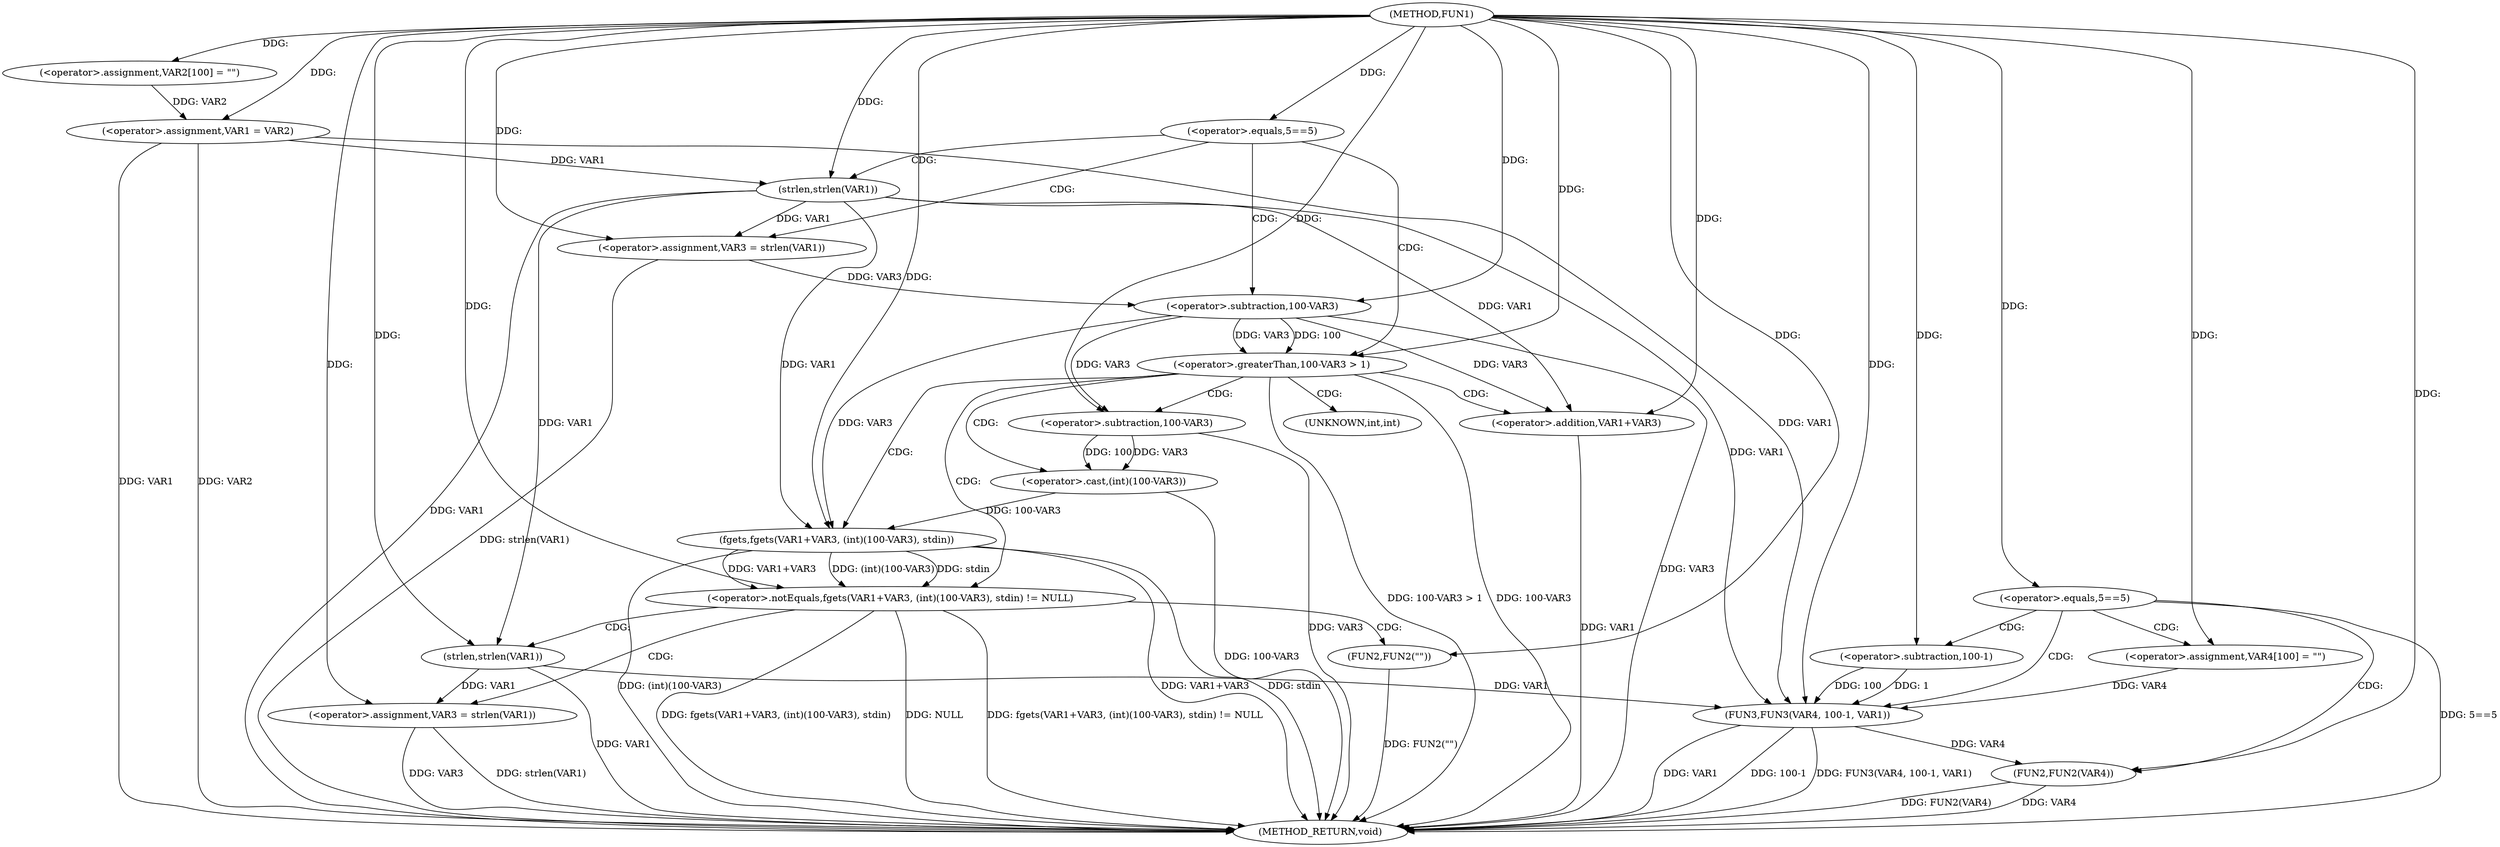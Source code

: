 digraph FUN1 {  
"1000100" [label = "(METHOD,FUN1)" ]
"1000169" [label = "(METHOD_RETURN,void)" ]
"1000104" [label = "(<operator>.assignment,VAR2[100] = \"\")" ]
"1000107" [label = "(<operator>.assignment,VAR1 = VAR2)" ]
"1000111" [label = "(<operator>.equals,5==5)" ]
"1000117" [label = "(<operator>.assignment,VAR3 = strlen(VAR1))" ]
"1000119" [label = "(strlen,strlen(VAR1))" ]
"1000122" [label = "(<operator>.greaterThan,100-VAR3 > 1)" ]
"1000123" [label = "(<operator>.subtraction,100-VAR3)" ]
"1000129" [label = "(<operator>.notEquals,fgets(VAR1+VAR3, (int)(100-VAR3), stdin) != NULL)" ]
"1000130" [label = "(fgets,fgets(VAR1+VAR3, (int)(100-VAR3), stdin))" ]
"1000131" [label = "(<operator>.addition,VAR1+VAR3)" ]
"1000134" [label = "(<operator>.cast,(int)(100-VAR3))" ]
"1000136" [label = "(<operator>.subtraction,100-VAR3)" ]
"1000142" [label = "(<operator>.assignment,VAR3 = strlen(VAR1))" ]
"1000144" [label = "(strlen,strlen(VAR1))" ]
"1000149" [label = "(FUN2,FUN2(\"\"))" ]
"1000152" [label = "(<operator>.equals,5==5)" ]
"1000158" [label = "(<operator>.assignment,VAR4[100] = \"\")" ]
"1000161" [label = "(FUN3,FUN3(VAR4, 100-1, VAR1))" ]
"1000163" [label = "(<operator>.subtraction,100-1)" ]
"1000167" [label = "(FUN2,FUN2(VAR4))" ]
"1000135" [label = "(UNKNOWN,int,int)" ]
  "1000123" -> "1000169"  [ label = "DDG: VAR3"] 
  "1000107" -> "1000169"  [ label = "DDG: VAR1"] 
  "1000149" -> "1000169"  [ label = "DDG: FUN2(\"\")"] 
  "1000119" -> "1000169"  [ label = "DDG: VAR1"] 
  "1000136" -> "1000169"  [ label = "DDG: VAR3"] 
  "1000117" -> "1000169"  [ label = "DDG: strlen(VAR1)"] 
  "1000161" -> "1000169"  [ label = "DDG: 100-1"] 
  "1000161" -> "1000169"  [ label = "DDG: FUN3(VAR4, 100-1, VAR1)"] 
  "1000107" -> "1000169"  [ label = "DDG: VAR2"] 
  "1000130" -> "1000169"  [ label = "DDG: VAR1+VAR3"] 
  "1000167" -> "1000169"  [ label = "DDG: VAR4"] 
  "1000129" -> "1000169"  [ label = "DDG: fgets(VAR1+VAR3, (int)(100-VAR3), stdin)"] 
  "1000122" -> "1000169"  [ label = "DDG: 100-VAR3"] 
  "1000131" -> "1000169"  [ label = "DDG: VAR1"] 
  "1000130" -> "1000169"  [ label = "DDG: stdin"] 
  "1000161" -> "1000169"  [ label = "DDG: VAR1"] 
  "1000129" -> "1000169"  [ label = "DDG: NULL"] 
  "1000152" -> "1000169"  [ label = "DDG: 5==5"] 
  "1000129" -> "1000169"  [ label = "DDG: fgets(VAR1+VAR3, (int)(100-VAR3), stdin) != NULL"] 
  "1000142" -> "1000169"  [ label = "DDG: strlen(VAR1)"] 
  "1000167" -> "1000169"  [ label = "DDG: FUN2(VAR4)"] 
  "1000130" -> "1000169"  [ label = "DDG: (int)(100-VAR3)"] 
  "1000142" -> "1000169"  [ label = "DDG: VAR3"] 
  "1000134" -> "1000169"  [ label = "DDG: 100-VAR3"] 
  "1000122" -> "1000169"  [ label = "DDG: 100-VAR3 > 1"] 
  "1000144" -> "1000169"  [ label = "DDG: VAR1"] 
  "1000100" -> "1000104"  [ label = "DDG: "] 
  "1000104" -> "1000107"  [ label = "DDG: VAR2"] 
  "1000100" -> "1000107"  [ label = "DDG: "] 
  "1000100" -> "1000111"  [ label = "DDG: "] 
  "1000119" -> "1000117"  [ label = "DDG: VAR1"] 
  "1000100" -> "1000117"  [ label = "DDG: "] 
  "1000107" -> "1000119"  [ label = "DDG: VAR1"] 
  "1000100" -> "1000119"  [ label = "DDG: "] 
  "1000123" -> "1000122"  [ label = "DDG: 100"] 
  "1000123" -> "1000122"  [ label = "DDG: VAR3"] 
  "1000100" -> "1000123"  [ label = "DDG: "] 
  "1000117" -> "1000123"  [ label = "DDG: VAR3"] 
  "1000100" -> "1000122"  [ label = "DDG: "] 
  "1000130" -> "1000129"  [ label = "DDG: VAR1+VAR3"] 
  "1000130" -> "1000129"  [ label = "DDG: (int)(100-VAR3)"] 
  "1000130" -> "1000129"  [ label = "DDG: stdin"] 
  "1000119" -> "1000130"  [ label = "DDG: VAR1"] 
  "1000100" -> "1000130"  [ label = "DDG: "] 
  "1000123" -> "1000130"  [ label = "DDG: VAR3"] 
  "1000119" -> "1000131"  [ label = "DDG: VAR1"] 
  "1000100" -> "1000131"  [ label = "DDG: "] 
  "1000123" -> "1000131"  [ label = "DDG: VAR3"] 
  "1000134" -> "1000130"  [ label = "DDG: 100-VAR3"] 
  "1000136" -> "1000134"  [ label = "DDG: 100"] 
  "1000136" -> "1000134"  [ label = "DDG: VAR3"] 
  "1000100" -> "1000136"  [ label = "DDG: "] 
  "1000123" -> "1000136"  [ label = "DDG: VAR3"] 
  "1000100" -> "1000129"  [ label = "DDG: "] 
  "1000144" -> "1000142"  [ label = "DDG: VAR1"] 
  "1000100" -> "1000142"  [ label = "DDG: "] 
  "1000100" -> "1000144"  [ label = "DDG: "] 
  "1000119" -> "1000144"  [ label = "DDG: VAR1"] 
  "1000100" -> "1000149"  [ label = "DDG: "] 
  "1000100" -> "1000152"  [ label = "DDG: "] 
  "1000100" -> "1000158"  [ label = "DDG: "] 
  "1000158" -> "1000161"  [ label = "DDG: VAR4"] 
  "1000100" -> "1000161"  [ label = "DDG: "] 
  "1000163" -> "1000161"  [ label = "DDG: 100"] 
  "1000163" -> "1000161"  [ label = "DDG: 1"] 
  "1000100" -> "1000163"  [ label = "DDG: "] 
  "1000107" -> "1000161"  [ label = "DDG: VAR1"] 
  "1000119" -> "1000161"  [ label = "DDG: VAR1"] 
  "1000144" -> "1000161"  [ label = "DDG: VAR1"] 
  "1000161" -> "1000167"  [ label = "DDG: VAR4"] 
  "1000100" -> "1000167"  [ label = "DDG: "] 
  "1000111" -> "1000117"  [ label = "CDG: "] 
  "1000111" -> "1000123"  [ label = "CDG: "] 
  "1000111" -> "1000119"  [ label = "CDG: "] 
  "1000111" -> "1000122"  [ label = "CDG: "] 
  "1000122" -> "1000131"  [ label = "CDG: "] 
  "1000122" -> "1000129"  [ label = "CDG: "] 
  "1000122" -> "1000130"  [ label = "CDG: "] 
  "1000122" -> "1000135"  [ label = "CDG: "] 
  "1000122" -> "1000136"  [ label = "CDG: "] 
  "1000122" -> "1000134"  [ label = "CDG: "] 
  "1000129" -> "1000142"  [ label = "CDG: "] 
  "1000129" -> "1000144"  [ label = "CDG: "] 
  "1000129" -> "1000149"  [ label = "CDG: "] 
  "1000152" -> "1000163"  [ label = "CDG: "] 
  "1000152" -> "1000167"  [ label = "CDG: "] 
  "1000152" -> "1000158"  [ label = "CDG: "] 
  "1000152" -> "1000161"  [ label = "CDG: "] 
}
